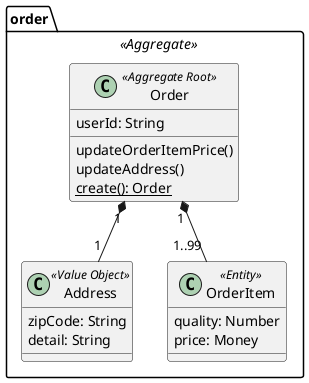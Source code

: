 @startuml

package order <<Aggregate>>  {

    class Order <<Aggregate Root>> {
        userId: String
        updateOrderItemPrice()
        updateAddress()
        {static} create(): Order
    }

    class "Address" as a <<Value Object>>{
        zipCode: String
        detail: String
    }

    class OrderItem <<Entity>> {
        quality: Number
        price: Money
    }

    Order "1" *-- "1" a
    Order "1" *-- "1..99" OrderItem
}

@enduml